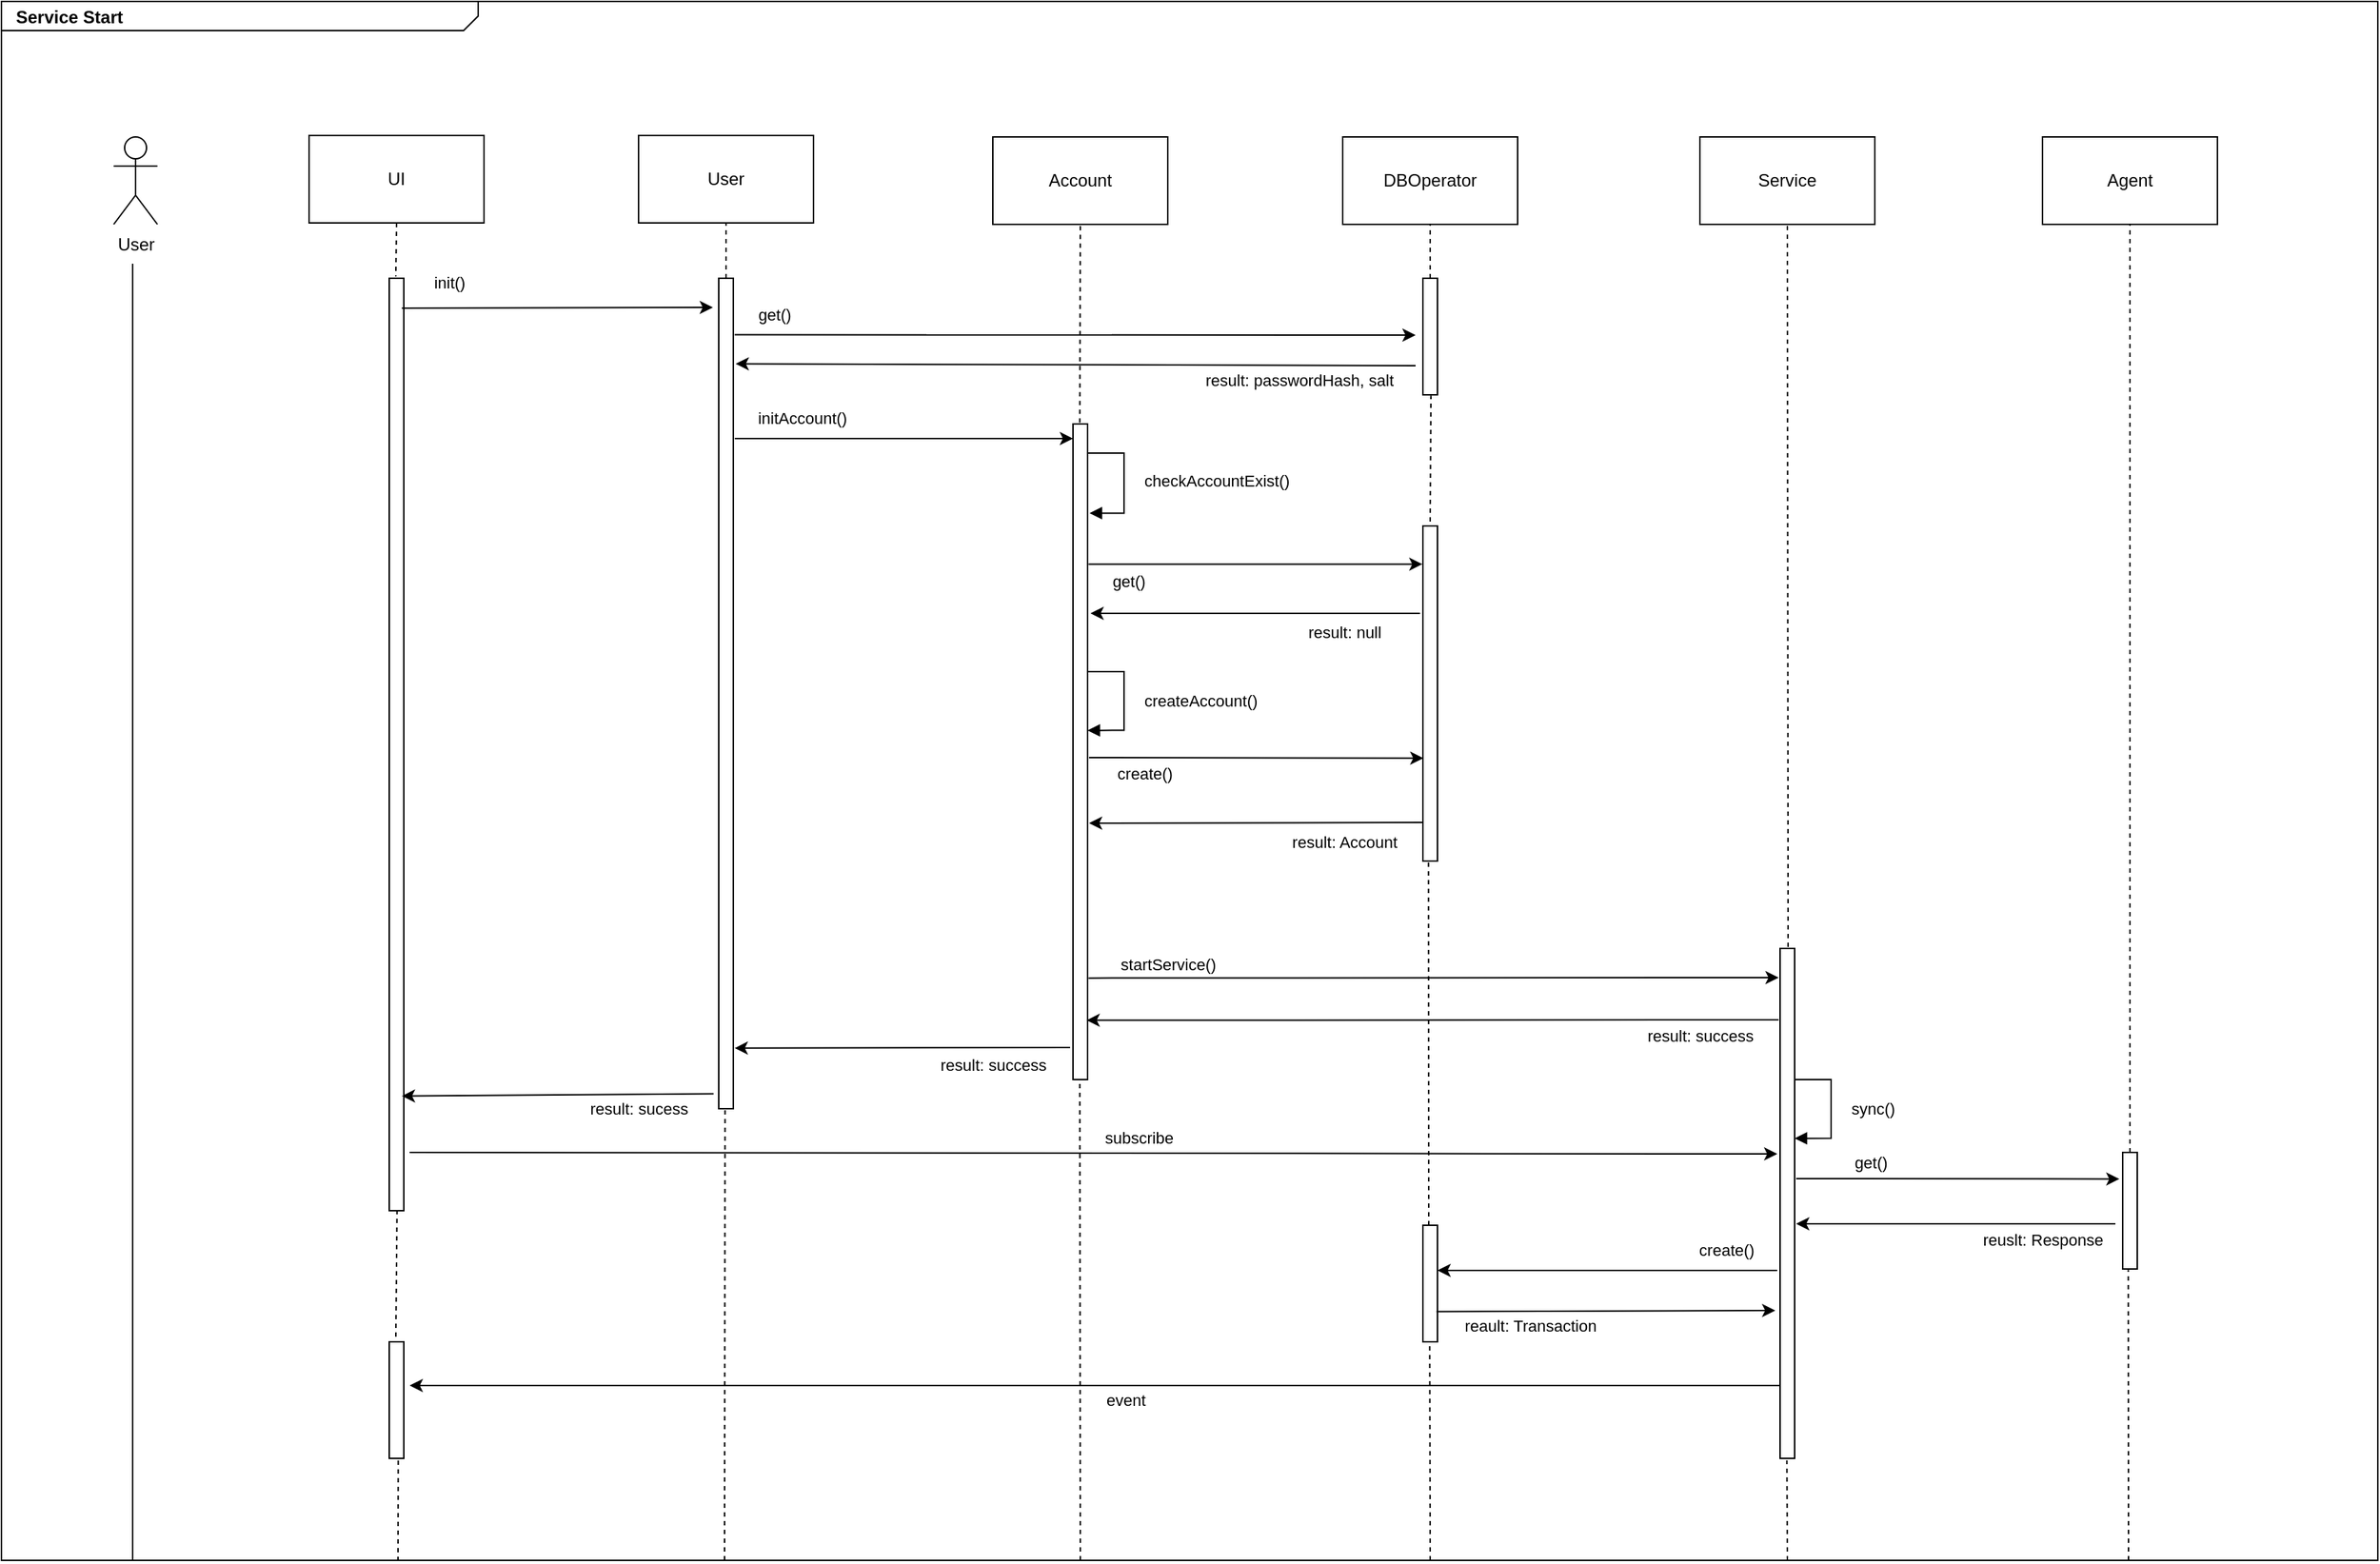 <mxfile version="14.1.9" type="device"><diagram id="QwpWgz9FEPAr6Gxep8Bw" name="Page-1"><mxGraphModel dx="2066" dy="1129" grid="1" gridSize="10" guides="1" tooltips="1" connect="1" arrows="1" fold="1" page="1" pageScale="1" pageWidth="827" pageHeight="1169" math="0" shadow="0"><root><mxCell id="0"/><mxCell id="1" parent="0"/><mxCell id="KkBqE4Odkzn_5DodyonP-130" value="&lt;p style=&quot;margin: 0px ; margin-top: 4px ; margin-left: 10px ; text-align: left&quot;&gt;&lt;b&gt;Service Start&lt;/b&gt;&lt;br&gt;&lt;/p&gt;" style="html=1;strokeWidth=1;shape=mxgraph.sysml.package;html=1;overflow=fill;whiteSpace=wrap;fillColor=none;gradientColor=none;fontSize=12;align=center;labelX=327.64;" parent="1" vertex="1"><mxGeometry x="390" y="1050" width="1630" height="1070" as="geometry"/></mxCell><mxCell id="KkBqE4Odkzn_5DodyonP-1" value="User" style="shape=umlActor;verticalLabelPosition=bottom;verticalAlign=top;html=1;outlineConnect=0;" parent="1" vertex="1"><mxGeometry x="467" y="1143" width="30" height="60" as="geometry"/></mxCell><mxCell id="KkBqE4Odkzn_5DodyonP-2" value="UI" style="rounded=0;whiteSpace=wrap;html=1;" parent="1" vertex="1"><mxGeometry x="601" y="1142" width="120" height="60" as="geometry"/></mxCell><mxCell id="KkBqE4Odkzn_5DodyonP-4" value="" style="html=1;points=[];perimeter=orthogonalPerimeter;" parent="1" vertex="1"><mxGeometry x="656" y="1240" width="10" height="640" as="geometry"/></mxCell><mxCell id="KkBqE4Odkzn_5DodyonP-5" value="" style="endArrow=none;html=1;" parent="1" edge="1"><mxGeometry width="50" height="50" relative="1" as="geometry"><mxPoint x="480" y="2120" as="sourcePoint"/><mxPoint x="480" y="1230" as="targetPoint"/></mxGeometry></mxCell><mxCell id="KkBqE4Odkzn_5DodyonP-34" value="" style="endArrow=none;dashed=1;html=1;entryX=0.533;entryY=1;entryDx=0;entryDy=0;entryPerimeter=0;exitX=0.452;exitY=-0.044;exitDx=0;exitDy=0;exitPerimeter=0;" parent="1" source="KkBqE4Odkzn_5DodyonP-111" target="KkBqE4Odkzn_5DodyonP-4" edge="1"><mxGeometry width="50" height="50" relative="1" as="geometry"><mxPoint x="661" y="1930" as="sourcePoint"/><mxPoint x="870" y="1690" as="targetPoint"/></mxGeometry></mxCell><mxCell id="KkBqE4Odkzn_5DodyonP-37" value="Account" style="rounded=0;whiteSpace=wrap;html=1;" parent="1" vertex="1"><mxGeometry x="1070" y="1143" width="120" height="60" as="geometry"/></mxCell><mxCell id="KkBqE4Odkzn_5DodyonP-38" value="Service" style="rounded=0;whiteSpace=wrap;html=1;" parent="1" vertex="1"><mxGeometry x="1555" y="1143" width="120" height="60" as="geometry"/></mxCell><mxCell id="KkBqE4Odkzn_5DodyonP-39" value="" style="html=1;points=[];perimeter=orthogonalPerimeter;" parent="1" vertex="1"><mxGeometry x="1125" y="1340" width="10" height="450" as="geometry"/></mxCell><mxCell id="KkBqE4Odkzn_5DodyonP-61" value="" style="endArrow=classic;html=1;exitX=0.866;exitY=0.032;exitDx=0;exitDy=0;exitPerimeter=0;" parent="1" source="KkBqE4Odkzn_5DodyonP-4" edge="1"><mxGeometry relative="1" as="geometry"><mxPoint x="600" y="1770" as="sourcePoint"/><mxPoint x="878" y="1260" as="targetPoint"/></mxGeometry></mxCell><mxCell id="KkBqE4Odkzn_5DodyonP-62" value="init()" style="edgeLabel;resizable=0;html=1;align=center;verticalAlign=middle;" parent="KkBqE4Odkzn_5DodyonP-61" connectable="0" vertex="1"><mxGeometry relative="1" as="geometry"><mxPoint x="-74" y="-17.06" as="offset"/></mxGeometry></mxCell><mxCell id="KkBqE4Odkzn_5DodyonP-63" value="User" style="rounded=0;whiteSpace=wrap;html=1;" parent="1" vertex="1"><mxGeometry x="827" y="1142" width="120" height="60" as="geometry"/></mxCell><mxCell id="KkBqE4Odkzn_5DodyonP-64" value="" style="html=1;points=[];perimeter=orthogonalPerimeter;" parent="1" vertex="1"><mxGeometry x="882" y="1240" width="10" height="570" as="geometry"/></mxCell><mxCell id="KkBqE4Odkzn_5DodyonP-66" value="" style="endArrow=classic;html=1;" parent="1" edge="1"><mxGeometry relative="1" as="geometry"><mxPoint x="893" y="1350" as="sourcePoint"/><mxPoint x="1125" y="1350" as="targetPoint"/></mxGeometry></mxCell><mxCell id="KkBqE4Odkzn_5DodyonP-67" value="initAccount()" style="edgeLabel;resizable=0;html=1;align=center;verticalAlign=middle;" parent="KkBqE4Odkzn_5DodyonP-66" connectable="0" vertex="1"><mxGeometry relative="1" as="geometry"><mxPoint x="-70" y="-14.54" as="offset"/></mxGeometry></mxCell><mxCell id="KkBqE4Odkzn_5DodyonP-69" value="checkAccountExist()" style="edgeStyle=orthogonalEdgeStyle;html=1;align=left;spacingLeft=2;endArrow=block;rounded=0;entryX=1.138;entryY=0.136;entryDx=0;entryDy=0;entryPerimeter=0;" parent="1" target="KkBqE4Odkzn_5DodyonP-39" edge="1"><mxGeometry x="-0.026" y="10" relative="1" as="geometry"><mxPoint x="1135" y="1360" as="sourcePoint"/><Array as="points"><mxPoint x="1160" y="1360"/><mxPoint x="1160" y="1401"/></Array><mxPoint x="1190" y="1420" as="targetPoint"/><mxPoint as="offset"/></mxGeometry></mxCell><mxCell id="KkBqE4Odkzn_5DodyonP-70" value="DBOperator" style="rounded=0;whiteSpace=wrap;html=1;" parent="1" vertex="1"><mxGeometry x="1310" y="1143" width="120" height="60" as="geometry"/></mxCell><mxCell id="KkBqE4Odkzn_5DodyonP-71" value="" style="html=1;points=[];perimeter=orthogonalPerimeter;" parent="1" vertex="1"><mxGeometry x="1365" y="1410" width="10" height="230" as="geometry"/></mxCell><mxCell id="KkBqE4Odkzn_5DodyonP-72" value="" style="endArrow=classic;html=1;entryX=-0.034;entryY=0.114;entryDx=0;entryDy=0;entryPerimeter=0;exitX=1.069;exitY=0.214;exitDx=0;exitDy=0;exitPerimeter=0;" parent="1" source="KkBqE4Odkzn_5DodyonP-39" target="KkBqE4Odkzn_5DodyonP-71" edge="1"><mxGeometry relative="1" as="geometry"><mxPoint x="1140" y="1436" as="sourcePoint"/><mxPoint x="1360" y="1422" as="targetPoint"/></mxGeometry></mxCell><mxCell id="KkBqE4Odkzn_5DodyonP-73" value="get()" style="edgeLabel;resizable=0;html=1;align=center;verticalAlign=middle;" parent="KkBqE4Odkzn_5DodyonP-72" connectable="0" vertex="1"><mxGeometry relative="1" as="geometry"><mxPoint x="-87.41" y="11.12" as="offset"/></mxGeometry></mxCell><mxCell id="KkBqE4Odkzn_5DodyonP-74" value="" style="endArrow=classic;html=1;" parent="1" edge="1"><mxGeometry relative="1" as="geometry"><mxPoint x="1363" y="1470" as="sourcePoint"/><mxPoint x="1137" y="1470" as="targetPoint"/></mxGeometry></mxCell><mxCell id="KkBqE4Odkzn_5DodyonP-75" value="result: null" style="edgeLabel;resizable=0;html=1;align=center;verticalAlign=middle;" parent="KkBqE4Odkzn_5DodyonP-74" connectable="0" vertex="1"><mxGeometry relative="1" as="geometry"><mxPoint x="60.79" y="12.96" as="offset"/></mxGeometry></mxCell><mxCell id="KkBqE4Odkzn_5DodyonP-76" value="" style="html=1;points=[];perimeter=orthogonalPerimeter;" parent="1" vertex="1"><mxGeometry x="1610" y="1700" width="10" height="350" as="geometry"/></mxCell><mxCell id="KkBqE4Odkzn_5DodyonP-79" value="createAccount()" style="edgeStyle=orthogonalEdgeStyle;html=1;align=left;spacingLeft=2;endArrow=block;rounded=0;entryX=1;entryY=0.251;entryDx=0;entryDy=0;entryPerimeter=0;" parent="1" edge="1"><mxGeometry x="-0.004" y="10" relative="1" as="geometry"><mxPoint x="1135" y="1510" as="sourcePoint"/><Array as="points"><mxPoint x="1160" y="1510"/><mxPoint x="1160" y="1550"/></Array><mxPoint x="1135" y="1550.32" as="targetPoint"/><mxPoint as="offset"/></mxGeometry></mxCell><mxCell id="KkBqE4Odkzn_5DodyonP-80" value="" style="endArrow=classic;html=1;entryX=0.034;entryY=0.693;entryDx=0;entryDy=0;entryPerimeter=0;" parent="1" target="KkBqE4Odkzn_5DodyonP-71" edge="1"><mxGeometry relative="1" as="geometry"><mxPoint x="1136" y="1569" as="sourcePoint"/><mxPoint x="1400" y="1510" as="targetPoint"/></mxGeometry></mxCell><mxCell id="KkBqE4Odkzn_5DodyonP-81" value="create()" style="edgeLabel;resizable=0;html=1;align=center;verticalAlign=middle;" parent="KkBqE4Odkzn_5DodyonP-80" connectable="0" vertex="1"><mxGeometry relative="1" as="geometry"><mxPoint x="-76.48" y="10.72" as="offset"/></mxGeometry></mxCell><mxCell id="KkBqE4Odkzn_5DodyonP-82" value="" style="endArrow=classic;html=1;exitX=0.034;exitY=0.885;exitDx=0;exitDy=0;exitPerimeter=0;" parent="1" source="KkBqE4Odkzn_5DodyonP-71" edge="1"><mxGeometry relative="1" as="geometry"><mxPoint x="1360" y="1613" as="sourcePoint"/><mxPoint x="1136" y="1614" as="targetPoint"/></mxGeometry></mxCell><mxCell id="KkBqE4Odkzn_5DodyonP-83" value="result: Account" style="edgeLabel;resizable=0;html=1;align=center;verticalAlign=middle;" parent="KkBqE4Odkzn_5DodyonP-82" connectable="0" vertex="1"><mxGeometry relative="1" as="geometry"><mxPoint x="59.66" y="12.83" as="offset"/></mxGeometry></mxCell><mxCell id="KkBqE4Odkzn_5DodyonP-85" value="" style="endArrow=classic;html=1;exitX=1.069;exitY=0.254;exitDx=0;exitDy=0;exitPerimeter=0;" parent="1" edge="1"><mxGeometry relative="1" as="geometry"><mxPoint x="1135.69" y="1720.32" as="sourcePoint"/><mxPoint x="1609" y="1720" as="targetPoint"/></mxGeometry></mxCell><mxCell id="KkBqE4Odkzn_5DodyonP-86" value="startService()" style="edgeLabel;resizable=0;html=1;align=center;verticalAlign=middle;" parent="KkBqE4Odkzn_5DodyonP-85" connectable="0" vertex="1"><mxGeometry relative="1" as="geometry"><mxPoint x="-182.24" y="-9.64" as="offset"/></mxGeometry></mxCell><mxCell id="KkBqE4Odkzn_5DodyonP-87" value="Agent" style="rounded=0;whiteSpace=wrap;html=1;" parent="1" vertex="1"><mxGeometry x="1790" y="1143" width="120" height="60" as="geometry"/></mxCell><mxCell id="KkBqE4Odkzn_5DodyonP-89" value="" style="html=1;points=[];perimeter=orthogonalPerimeter;" parent="1" vertex="1"><mxGeometry x="1365" y="1240" width="10" height="80" as="geometry"/></mxCell><mxCell id="KkBqE4Odkzn_5DodyonP-90" value="" style="endArrow=classic;html=1;exitX=1.093;exitY=0.068;exitDx=0;exitDy=0;exitPerimeter=0;" parent="1" source="KkBqE4Odkzn_5DodyonP-64" edge="1"><mxGeometry relative="1" as="geometry"><mxPoint x="1140" y="1290" as="sourcePoint"/><mxPoint x="1360" y="1279" as="targetPoint"/></mxGeometry></mxCell><mxCell id="KkBqE4Odkzn_5DodyonP-91" value="get()" style="edgeLabel;resizable=0;html=1;align=center;verticalAlign=middle;" parent="KkBqE4Odkzn_5DodyonP-90" connectable="0" vertex="1"><mxGeometry relative="1" as="geometry"><mxPoint x="-206.72" y="-13.88" as="offset"/></mxGeometry></mxCell><mxCell id="KkBqE4Odkzn_5DodyonP-92" value="" style="endArrow=classic;html=1;entryX=1.162;entryY=0.103;entryDx=0;entryDy=0;entryPerimeter=0;" parent="1" target="KkBqE4Odkzn_5DodyonP-64" edge="1"><mxGeometry relative="1" as="geometry"><mxPoint x="1360" y="1300" as="sourcePoint"/><mxPoint x="940" y="1290" as="targetPoint"/></mxGeometry></mxCell><mxCell id="KkBqE4Odkzn_5DodyonP-93" value="result: passwordHash, salt" style="edgeLabel;resizable=0;html=1;align=center;verticalAlign=middle;" parent="KkBqE4Odkzn_5DodyonP-92" connectable="0" vertex="1"><mxGeometry relative="1" as="geometry"><mxPoint x="153.1" y="10.64" as="offset"/></mxGeometry></mxCell><mxCell id="KkBqE4Odkzn_5DodyonP-94" value="" style="endArrow=classic;html=1;entryX=0.931;entryY=0.616;entryDx=0;entryDy=0;entryPerimeter=0;" parent="1" edge="1"><mxGeometry relative="1" as="geometry"><mxPoint x="1609" y="1749" as="sourcePoint"/><mxPoint x="1134.31" y="1749.28" as="targetPoint"/></mxGeometry></mxCell><mxCell id="KkBqE4Odkzn_5DodyonP-95" value="result: success" style="edgeLabel;resizable=0;html=1;align=center;verticalAlign=middle;" parent="KkBqE4Odkzn_5DodyonP-94" connectable="0" vertex="1"><mxGeometry relative="1" as="geometry"><mxPoint x="182.93" y="10.36" as="offset"/></mxGeometry></mxCell><mxCell id="KkBqE4Odkzn_5DodyonP-96" value="" style="endArrow=classic;html=1;entryX=1.093;entryY=0.927;entryDx=0;entryDy=0;entryPerimeter=0;" parent="1" target="KkBqE4Odkzn_5DodyonP-64" edge="1"><mxGeometry relative="1" as="geometry"><mxPoint x="1123" y="1768" as="sourcePoint"/><mxPoint x="1260" y="1560" as="targetPoint"/></mxGeometry></mxCell><mxCell id="KkBqE4Odkzn_5DodyonP-97" value="result: success" style="edgeLabel;resizable=0;html=1;align=center;verticalAlign=middle;" parent="KkBqE4Odkzn_5DodyonP-96" connectable="0" vertex="1"><mxGeometry relative="1" as="geometry"><mxPoint x="62.17" y="11.8" as="offset"/></mxGeometry></mxCell><mxCell id="KkBqE4Odkzn_5DodyonP-98" value="" style="endArrow=classic;html=1;entryX=0.866;entryY=0.877;entryDx=0;entryDy=0;entryPerimeter=0;exitX=-0.355;exitY=0.982;exitDx=0;exitDy=0;exitPerimeter=0;" parent="1" source="KkBqE4Odkzn_5DodyonP-64" target="KkBqE4Odkzn_5DodyonP-4" edge="1"><mxGeometry relative="1" as="geometry"><mxPoint x="1160" y="1710" as="sourcePoint"/><mxPoint x="1270" y="1710" as="targetPoint"/></mxGeometry></mxCell><mxCell id="KkBqE4Odkzn_5DodyonP-99" value="result: sucess" style="edgeLabel;resizable=0;html=1;align=center;verticalAlign=middle;" parent="KkBqE4Odkzn_5DodyonP-98" connectable="0" vertex="1"><mxGeometry relative="1" as="geometry"><mxPoint x="55.44" y="9.49" as="offset"/></mxGeometry></mxCell><mxCell id="KkBqE4Odkzn_5DodyonP-100" value="" style="html=1;points=[];perimeter=orthogonalPerimeter;" parent="1" vertex="1"><mxGeometry x="1845" y="1840" width="10" height="80" as="geometry"/></mxCell><mxCell id="KkBqE4Odkzn_5DodyonP-101" value="sync()" style="edgeStyle=orthogonalEdgeStyle;html=1;align=left;spacingLeft=2;endArrow=block;rounded=0;entryX=1;entryY=0.251;entryDx=0;entryDy=0;entryPerimeter=0;" parent="1" edge="1"><mxGeometry x="-0.004" y="10" relative="1" as="geometry"><mxPoint x="1620" y="1790" as="sourcePoint"/><Array as="points"><mxPoint x="1645" y="1790"/><mxPoint x="1645" y="1830"/></Array><mxPoint x="1620" y="1830.32" as="targetPoint"/><mxPoint as="offset"/></mxGeometry></mxCell><mxCell id="KkBqE4Odkzn_5DodyonP-102" value="" style="endArrow=classic;html=1;entryX=-0.224;entryY=0.228;entryDx=0;entryDy=0;entryPerimeter=0;" parent="1" target="KkBqE4Odkzn_5DodyonP-100" edge="1"><mxGeometry relative="1" as="geometry"><mxPoint x="1621" y="1858" as="sourcePoint"/><mxPoint x="1360" y="1610" as="targetPoint"/></mxGeometry></mxCell><mxCell id="KkBqE4Odkzn_5DodyonP-103" value="get()" style="edgeLabel;resizable=0;html=1;align=center;verticalAlign=middle;" parent="KkBqE4Odkzn_5DodyonP-102" connectable="0" vertex="1"><mxGeometry relative="1" as="geometry"><mxPoint x="-60.48" y="-11.22" as="offset"/></mxGeometry></mxCell><mxCell id="KkBqE4Odkzn_5DodyonP-104" value="" style="html=1;points=[];perimeter=orthogonalPerimeter;" parent="1" vertex="1"><mxGeometry x="1365" y="1890" width="10" height="80" as="geometry"/></mxCell><mxCell id="KkBqE4Odkzn_5DodyonP-105" value="" style="endArrow=classic;html=1;" parent="1" edge="1"><mxGeometry relative="1" as="geometry"><mxPoint x="1840" y="1889" as="sourcePoint"/><mxPoint x="1621" y="1889" as="targetPoint"/></mxGeometry></mxCell><mxCell id="KkBqE4Odkzn_5DodyonP-106" value="reuslt: Response" style="edgeLabel;resizable=0;html=1;align=center;verticalAlign=middle;" parent="KkBqE4Odkzn_5DodyonP-105" connectable="0" vertex="1"><mxGeometry relative="1" as="geometry"><mxPoint x="59.66" y="10.85" as="offset"/></mxGeometry></mxCell><mxCell id="KkBqE4Odkzn_5DodyonP-107" value="" style="endArrow=classic;html=1;" parent="1" edge="1"><mxGeometry relative="1" as="geometry"><mxPoint x="1608" y="1921" as="sourcePoint"/><mxPoint x="1375" y="1921" as="targetPoint"/></mxGeometry></mxCell><mxCell id="KkBqE4Odkzn_5DodyonP-108" value="create()" style="edgeLabel;resizable=0;html=1;align=center;verticalAlign=middle;" parent="KkBqE4Odkzn_5DodyonP-107" connectable="0" vertex="1"><mxGeometry relative="1" as="geometry"><mxPoint x="80.86" y="-14.11" as="offset"/></mxGeometry></mxCell><mxCell id="KkBqE4Odkzn_5DodyonP-109" value="" style="endArrow=classic;html=1;exitX=0.931;exitY=0.741;exitDx=0;exitDy=0;exitPerimeter=0;entryX=-0.328;entryY=0.71;entryDx=0;entryDy=0;entryPerimeter=0;" parent="1" source="KkBqE4Odkzn_5DodyonP-104" target="KkBqE4Odkzn_5DodyonP-76" edge="1"><mxGeometry relative="1" as="geometry"><mxPoint x="1250" y="1880" as="sourcePoint"/><mxPoint x="1590" y="1946" as="targetPoint"/></mxGeometry></mxCell><mxCell id="KkBqE4Odkzn_5DodyonP-110" value="reault: Transaction&amp;nbsp;" style="edgeLabel;resizable=0;html=1;align=center;verticalAlign=middle;" parent="KkBqE4Odkzn_5DodyonP-109" connectable="0" vertex="1"><mxGeometry relative="1" as="geometry"><mxPoint x="-50.86" y="9.96" as="offset"/></mxGeometry></mxCell><mxCell id="KkBqE4Odkzn_5DodyonP-111" value="" style="html=1;points=[];perimeter=orthogonalPerimeter;" parent="1" vertex="1"><mxGeometry x="656" y="1970" width="10" height="80" as="geometry"/></mxCell><mxCell id="KkBqE4Odkzn_5DodyonP-112" value="" style="endArrow=classic;html=1;exitX=0;exitY=0.857;exitDx=0;exitDy=0;exitPerimeter=0;" parent="1" source="KkBqE4Odkzn_5DodyonP-76" edge="1"><mxGeometry relative="1" as="geometry"><mxPoint x="1250" y="1900" as="sourcePoint"/><mxPoint x="670" y="2000" as="targetPoint"/></mxGeometry></mxCell><mxCell id="KkBqE4Odkzn_5DodyonP-113" value="event" style="edgeLabel;resizable=0;html=1;align=center;verticalAlign=middle;" parent="KkBqE4Odkzn_5DodyonP-112" connectable="0" vertex="1"><mxGeometry relative="1" as="geometry"><mxPoint x="20.34" y="10.02" as="offset"/></mxGeometry></mxCell><mxCell id="KkBqE4Odkzn_5DodyonP-114" value="" style="endArrow=classic;html=1;entryX=-0.19;entryY=0.403;entryDx=0;entryDy=0;entryPerimeter=0;" parent="1" target="KkBqE4Odkzn_5DodyonP-76" edge="1"><mxGeometry relative="1" as="geometry"><mxPoint x="670" y="1840" as="sourcePoint"/><mxPoint x="1350" y="1710" as="targetPoint"/></mxGeometry></mxCell><mxCell id="KkBqE4Odkzn_5DodyonP-115" value="subscribe" style="edgeLabel;resizable=0;html=1;align=center;verticalAlign=middle;" parent="KkBqE4Odkzn_5DodyonP-114" connectable="0" vertex="1"><mxGeometry relative="1" as="geometry"><mxPoint x="31.03" y="-10.52" as="offset"/></mxGeometry></mxCell><mxCell id="KkBqE4Odkzn_5DodyonP-116" value="" style="endArrow=none;dashed=1;html=1;exitX=0.617;exitY=1.019;exitDx=0;exitDy=0;exitPerimeter=0;" parent="1" source="KkBqE4Odkzn_5DodyonP-111" edge="1"><mxGeometry width="50" height="50" relative="1" as="geometry"><mxPoint x="940" y="1760" as="sourcePoint"/><mxPoint x="662" y="2120" as="targetPoint"/></mxGeometry></mxCell><mxCell id="KkBqE4Odkzn_5DodyonP-117" value="" style="endArrow=none;dashed=1;html=1;exitX=0.5;exitY=1;exitDx=0;exitDy=0;entryX=0.45;entryY=-0.002;entryDx=0;entryDy=0;entryPerimeter=0;" parent="1" source="KkBqE4Odkzn_5DodyonP-2" target="KkBqE4Odkzn_5DodyonP-4" edge="1"><mxGeometry width="50" height="50" relative="1" as="geometry"><mxPoint x="940" y="1760" as="sourcePoint"/><mxPoint x="990" y="1710" as="targetPoint"/></mxGeometry></mxCell><mxCell id="KkBqE4Odkzn_5DodyonP-118" value="" style="endArrow=none;dashed=1;html=1;entryX=0.5;entryY=1;entryDx=0;entryDy=0;" parent="1" source="KkBqE4Odkzn_5DodyonP-64" target="KkBqE4Odkzn_5DodyonP-63" edge="1"><mxGeometry width="50" height="50" relative="1" as="geometry"><mxPoint x="930" y="1530" as="sourcePoint"/><mxPoint x="980" y="1480" as="targetPoint"/></mxGeometry></mxCell><mxCell id="KkBqE4Odkzn_5DodyonP-119" value="" style="endArrow=none;dashed=1;html=1;entryX=0.433;entryY=1.001;entryDx=0;entryDy=0;entryPerimeter=0;" parent="1" target="KkBqE4Odkzn_5DodyonP-64" edge="1"><mxGeometry width="50" height="50" relative="1" as="geometry"><mxPoint x="886" y="2120" as="sourcePoint"/><mxPoint x="980" y="1860" as="targetPoint"/></mxGeometry></mxCell><mxCell id="KkBqE4Odkzn_5DodyonP-120" value="" style="endArrow=none;dashed=1;html=1;entryX=0.5;entryY=1;entryDx=0;entryDy=0;exitX=0.467;exitY=-0.002;exitDx=0;exitDy=0;exitPerimeter=0;" parent="1" source="KkBqE4Odkzn_5DodyonP-39" target="KkBqE4Odkzn_5DodyonP-37" edge="1"><mxGeometry width="50" height="50" relative="1" as="geometry"><mxPoint x="930" y="1700" as="sourcePoint"/><mxPoint x="980" y="1650" as="targetPoint"/></mxGeometry></mxCell><mxCell id="KkBqE4Odkzn_5DodyonP-121" value="" style="endArrow=none;dashed=1;html=1;entryX=0.467;entryY=1;entryDx=0;entryDy=0;entryPerimeter=0;" parent="1" target="KkBqE4Odkzn_5DodyonP-39" edge="1"><mxGeometry width="50" height="50" relative="1" as="geometry"><mxPoint x="1130" y="2120" as="sourcePoint"/><mxPoint x="1127" y="1792" as="targetPoint"/></mxGeometry></mxCell><mxCell id="KkBqE4Odkzn_5DodyonP-122" value="" style="endArrow=none;dashed=1;html=1;entryX=0.5;entryY=1;entryDx=0;entryDy=0;exitX=0.5;exitY=0;exitDx=0;exitDy=0;exitPerimeter=0;" parent="1" source="KkBqE4Odkzn_5DodyonP-89" target="KkBqE4Odkzn_5DodyonP-70" edge="1"><mxGeometry width="50" height="50" relative="1" as="geometry"><mxPoint x="930" y="1450" as="sourcePoint"/><mxPoint x="980" y="1400" as="targetPoint"/></mxGeometry></mxCell><mxCell id="KkBqE4Odkzn_5DodyonP-123" value="" style="endArrow=none;dashed=1;html=1;entryX=0.55;entryY=1.008;entryDx=0;entryDy=0;entryPerimeter=0;" parent="1" target="KkBqE4Odkzn_5DodyonP-89" edge="1"><mxGeometry width="50" height="50" relative="1" as="geometry"><mxPoint x="1370" y="1407" as="sourcePoint"/><mxPoint x="980" y="1400" as="targetPoint"/></mxGeometry></mxCell><mxCell id="KkBqE4Odkzn_5DodyonP-124" value="" style="endArrow=none;dashed=1;html=1;entryX=0.383;entryY=1.003;entryDx=0;entryDy=0;entryPerimeter=0;" parent="1" target="KkBqE4Odkzn_5DodyonP-71" edge="1"><mxGeometry width="50" height="50" relative="1" as="geometry"><mxPoint x="1369" y="1890" as="sourcePoint"/><mxPoint x="980" y="1750" as="targetPoint"/></mxGeometry></mxCell><mxCell id="KkBqE4Odkzn_5DodyonP-125" value="" style="endArrow=none;dashed=1;html=1;entryX=0.467;entryY=1.008;entryDx=0;entryDy=0;entryPerimeter=0;" parent="1" target="KkBqE4Odkzn_5DodyonP-104" edge="1"><mxGeometry width="50" height="50" relative="1" as="geometry"><mxPoint x="1370" y="2120" as="sourcePoint"/><mxPoint x="980" y="1750" as="targetPoint"/></mxGeometry></mxCell><mxCell id="KkBqE4Odkzn_5DodyonP-126" value="" style="endArrow=none;dashed=1;html=1;entryX=0.5;entryY=1;entryDx=0;entryDy=0;exitX=0.55;exitY=-0.003;exitDx=0;exitDy=0;exitPerimeter=0;" parent="1" source="KkBqE4Odkzn_5DodyonP-76" target="KkBqE4Odkzn_5DodyonP-38" edge="1"><mxGeometry width="50" height="50" relative="1" as="geometry"><mxPoint x="1130" y="1750" as="sourcePoint"/><mxPoint x="1180" y="1700" as="targetPoint"/></mxGeometry></mxCell><mxCell id="KkBqE4Odkzn_5DodyonP-127" value="" style="endArrow=none;dashed=1;html=1;entryX=0.467;entryY=1.004;entryDx=0;entryDy=0;entryPerimeter=0;" parent="1" target="KkBqE4Odkzn_5DodyonP-76" edge="1"><mxGeometry width="50" height="50" relative="1" as="geometry"><mxPoint x="1615" y="2120" as="sourcePoint"/><mxPoint x="1180" y="1610" as="targetPoint"/></mxGeometry></mxCell><mxCell id="KkBqE4Odkzn_5DodyonP-128" value="" style="endArrow=none;dashed=1;html=1;entryX=0.5;entryY=1;entryDx=0;entryDy=0;exitX=0.5;exitY=0;exitDx=0;exitDy=0;exitPerimeter=0;" parent="1" source="KkBqE4Odkzn_5DodyonP-100" target="KkBqE4Odkzn_5DodyonP-87" edge="1"><mxGeometry width="50" height="50" relative="1" as="geometry"><mxPoint x="1130" y="1580" as="sourcePoint"/><mxPoint x="1180" y="1530" as="targetPoint"/></mxGeometry></mxCell><mxCell id="KkBqE4Odkzn_5DodyonP-129" value="" style="endArrow=none;dashed=1;html=1;entryX=0.383;entryY=1.008;entryDx=0;entryDy=0;entryPerimeter=0;" parent="1" target="KkBqE4Odkzn_5DodyonP-100" edge="1"><mxGeometry width="50" height="50" relative="1" as="geometry"><mxPoint x="1849" y="2120" as="sourcePoint"/><mxPoint x="1180" y="1810" as="targetPoint"/></mxGeometry></mxCell></root></mxGraphModel></diagram></mxfile>
